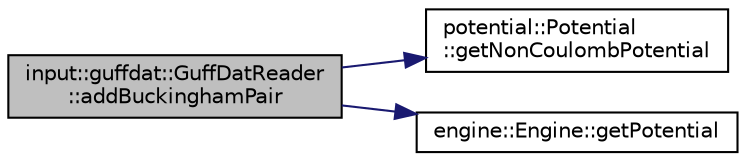 digraph "input::guffdat::GuffDatReader::addBuckinghamPair"
{
 // LATEX_PDF_SIZE
  edge [fontname="Helvetica",fontsize="10",labelfontname="Helvetica",labelfontsize="10"];
  node [fontname="Helvetica",fontsize="10",shape=record];
  rankdir="LR";
  Node1 [label="input::guffdat::GuffDatReader\l::addBuckinghamPair",height=0.2,width=0.4,color="black", fillcolor="grey75", style="filled", fontcolor="black",tooltip="adds a buckingham pair to the guffNonCoulombic potential"];
  Node1 -> Node2 [color="midnightblue",fontsize="10",style="solid",fontname="Helvetica"];
  Node2 [label="potential::Potential\l::getNonCoulombPotential",height=0.2,width=0.4,color="black", fillcolor="white", style="filled",URL="$classpotential_1_1Potential.html#a4b69ae036ee8b76211274752dc56432e",tooltip=" "];
  Node1 -> Node3 [color="midnightblue",fontsize="10",style="solid",fontname="Helvetica"];
  Node3 [label="engine::Engine::getPotential",height=0.2,width=0.4,color="black", fillcolor="white", style="filled",URL="$classengine_1_1Engine.html#a9fcb82f7f798da8ec1f3c2b6ec2356a6",tooltip=" "];
}
